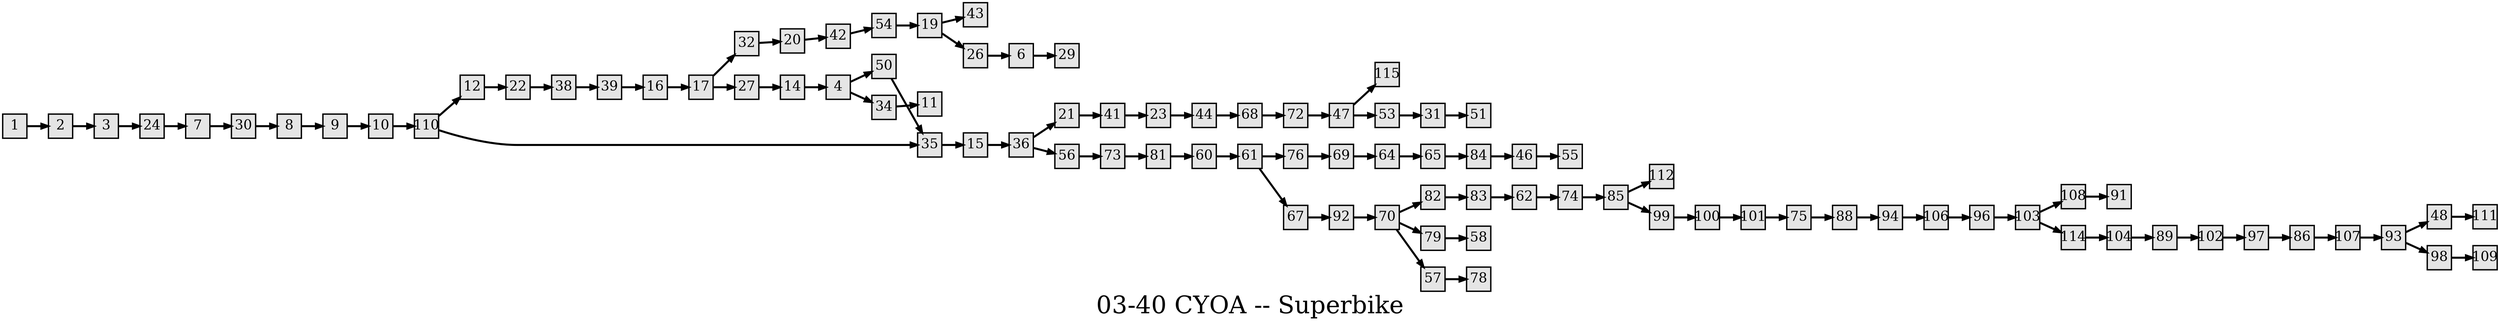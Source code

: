 digraph g{
  graph [ label="03-40 CYOA -- Superbike" rankdir=LR, ordering=out, fontsize=36, nodesep="0.35", ranksep="0.45"];
  node  [shape=rect, penwidth=2, fontsize=20, style=filled, fillcolor=grey90, margin="0,0", labelfloat=true, regular=true, fixedsize=true];
  edge  [labelfloat=true, penwidth=3, fontsize=12];

  1 -> 2;
  2 -> 3;
  3 -> 24;
  4 -> 50;
  4 -> 34;
  6 -> 29;
  7 -> 30;
  8 -> 9;
  9 -> 10;
  10 -> 110;
  12 -> 22;
  14 -> 4;
  15 -> 36;
  16 -> 17;
  17 -> 32;
  17 -> 27;
  19 -> 43;
  19 -> 26;
  20 -> 42;
  21 -> 41;
  22 -> 38;
  23 -> 44;
  24 -> 7;
  26 -> 6;
  27 -> 14;
  30 -> 8;
  31 -> 51;
  32 -> 20;
  34 -> 11;
  35 -> 15;
  36 -> 21;
  36 -> 56;
  38 -> 39;
  39 -> 16;
  41 -> 23;
  42 -> 54;
  44 -> 68;
  46 -> 55;
  47 -> 115;
  47 -> 53;
  48 -> 111;
  50 -> 35;
  53 -> 31;
  54 -> 19;
  56 -> 73;
  57 -> 78;
  60 -> 61;
  61 -> 76;
  61 -> 67;
  62 -> 74;
  64 -> 65;
  65 -> 84;
  67 -> 92;
  68 -> 72;
  69 -> 64;
  70 -> 82;
  70 -> 79;
  70 -> 57;
  72 -> 47;
  73 -> 81;
  74 -> 85;
  75 -> 88;
  76 -> 69;
  79 -> 58;
  81 -> 60;
  82 -> 83;
  83 -> 62;
  84 -> 46;
  85 -> 112;
  85 -> 99;
  86 -> 107;
  88 -> 94;
  89 -> 102;
  92 -> 70;
  93 -> 48;
  93 -> 98;
  94 -> 106;
  96 -> 103;
  97 -> 86;
  98 -> 109;
  99 -> 100;
  100 -> 101;
  101 -> 75;
  102 -> 97;
  103 -> 108;
  103 -> 114;
  104 -> 89;
  106 -> 96;
  107 -> 93;
  108 -> 91;
  110 -> 12;
  110 -> 35;
  114 -> 104;
}

